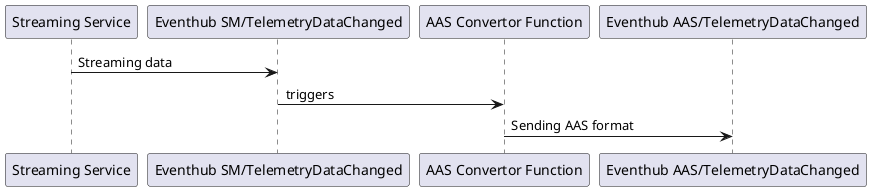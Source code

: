 @startuml
"Streaming Service" -> "Eventhub SM/TelemetryDataChanged": Streaming data
"Eventhub SM/TelemetryDataChanged" -> "AAS Convertor Function": triggers
"AAS Convertor Function" -> "Eventhub AAS/TelemetryDataChanged": Sending AAS format
@enduml
